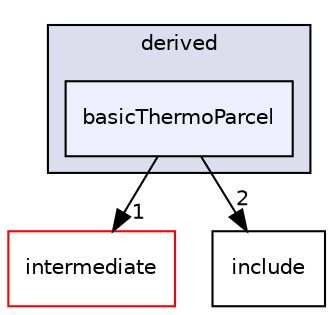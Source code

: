 digraph "src/lagrangian/turbulence/parcels/derived/basicThermoParcel" {
  bgcolor=transparent;
  compound=true
  node [ fontsize="10", fontname="Helvetica"];
  edge [ labelfontsize="10", labelfontname="Helvetica"];
  subgraph clusterdir_2cf64de3012ec3719f94a92ff2c4c98e {
    graph [ bgcolor="#ddddee", pencolor="black", label="derived" fontname="Helvetica", fontsize="10", URL="dir_2cf64de3012ec3719f94a92ff2c4c98e.html"]
  dir_9a0eb136d7ca847a957d14e22189098d [shape=box, label="basicThermoParcel", style="filled", fillcolor="#eeeeff", pencolor="black", URL="dir_9a0eb136d7ca847a957d14e22189098d.html"];
  }
  dir_d3c32a493136c130c1f0d51f4f35c297 [shape=box label="intermediate" color="red" URL="dir_d3c32a493136c130c1f0d51f4f35c297.html"];
  dir_4c86786517f583c36f967b917cdc384c [shape=box label="include" URL="dir_4c86786517f583c36f967b917cdc384c.html"];
  dir_9a0eb136d7ca847a957d14e22189098d->dir_d3c32a493136c130c1f0d51f4f35c297 [headlabel="1", labeldistance=1.5 headhref="dir_001474_001388.html"];
  dir_9a0eb136d7ca847a957d14e22189098d->dir_4c86786517f583c36f967b917cdc384c [headlabel="2", labeldistance=1.5 headhref="dir_001474_001709.html"];
}
